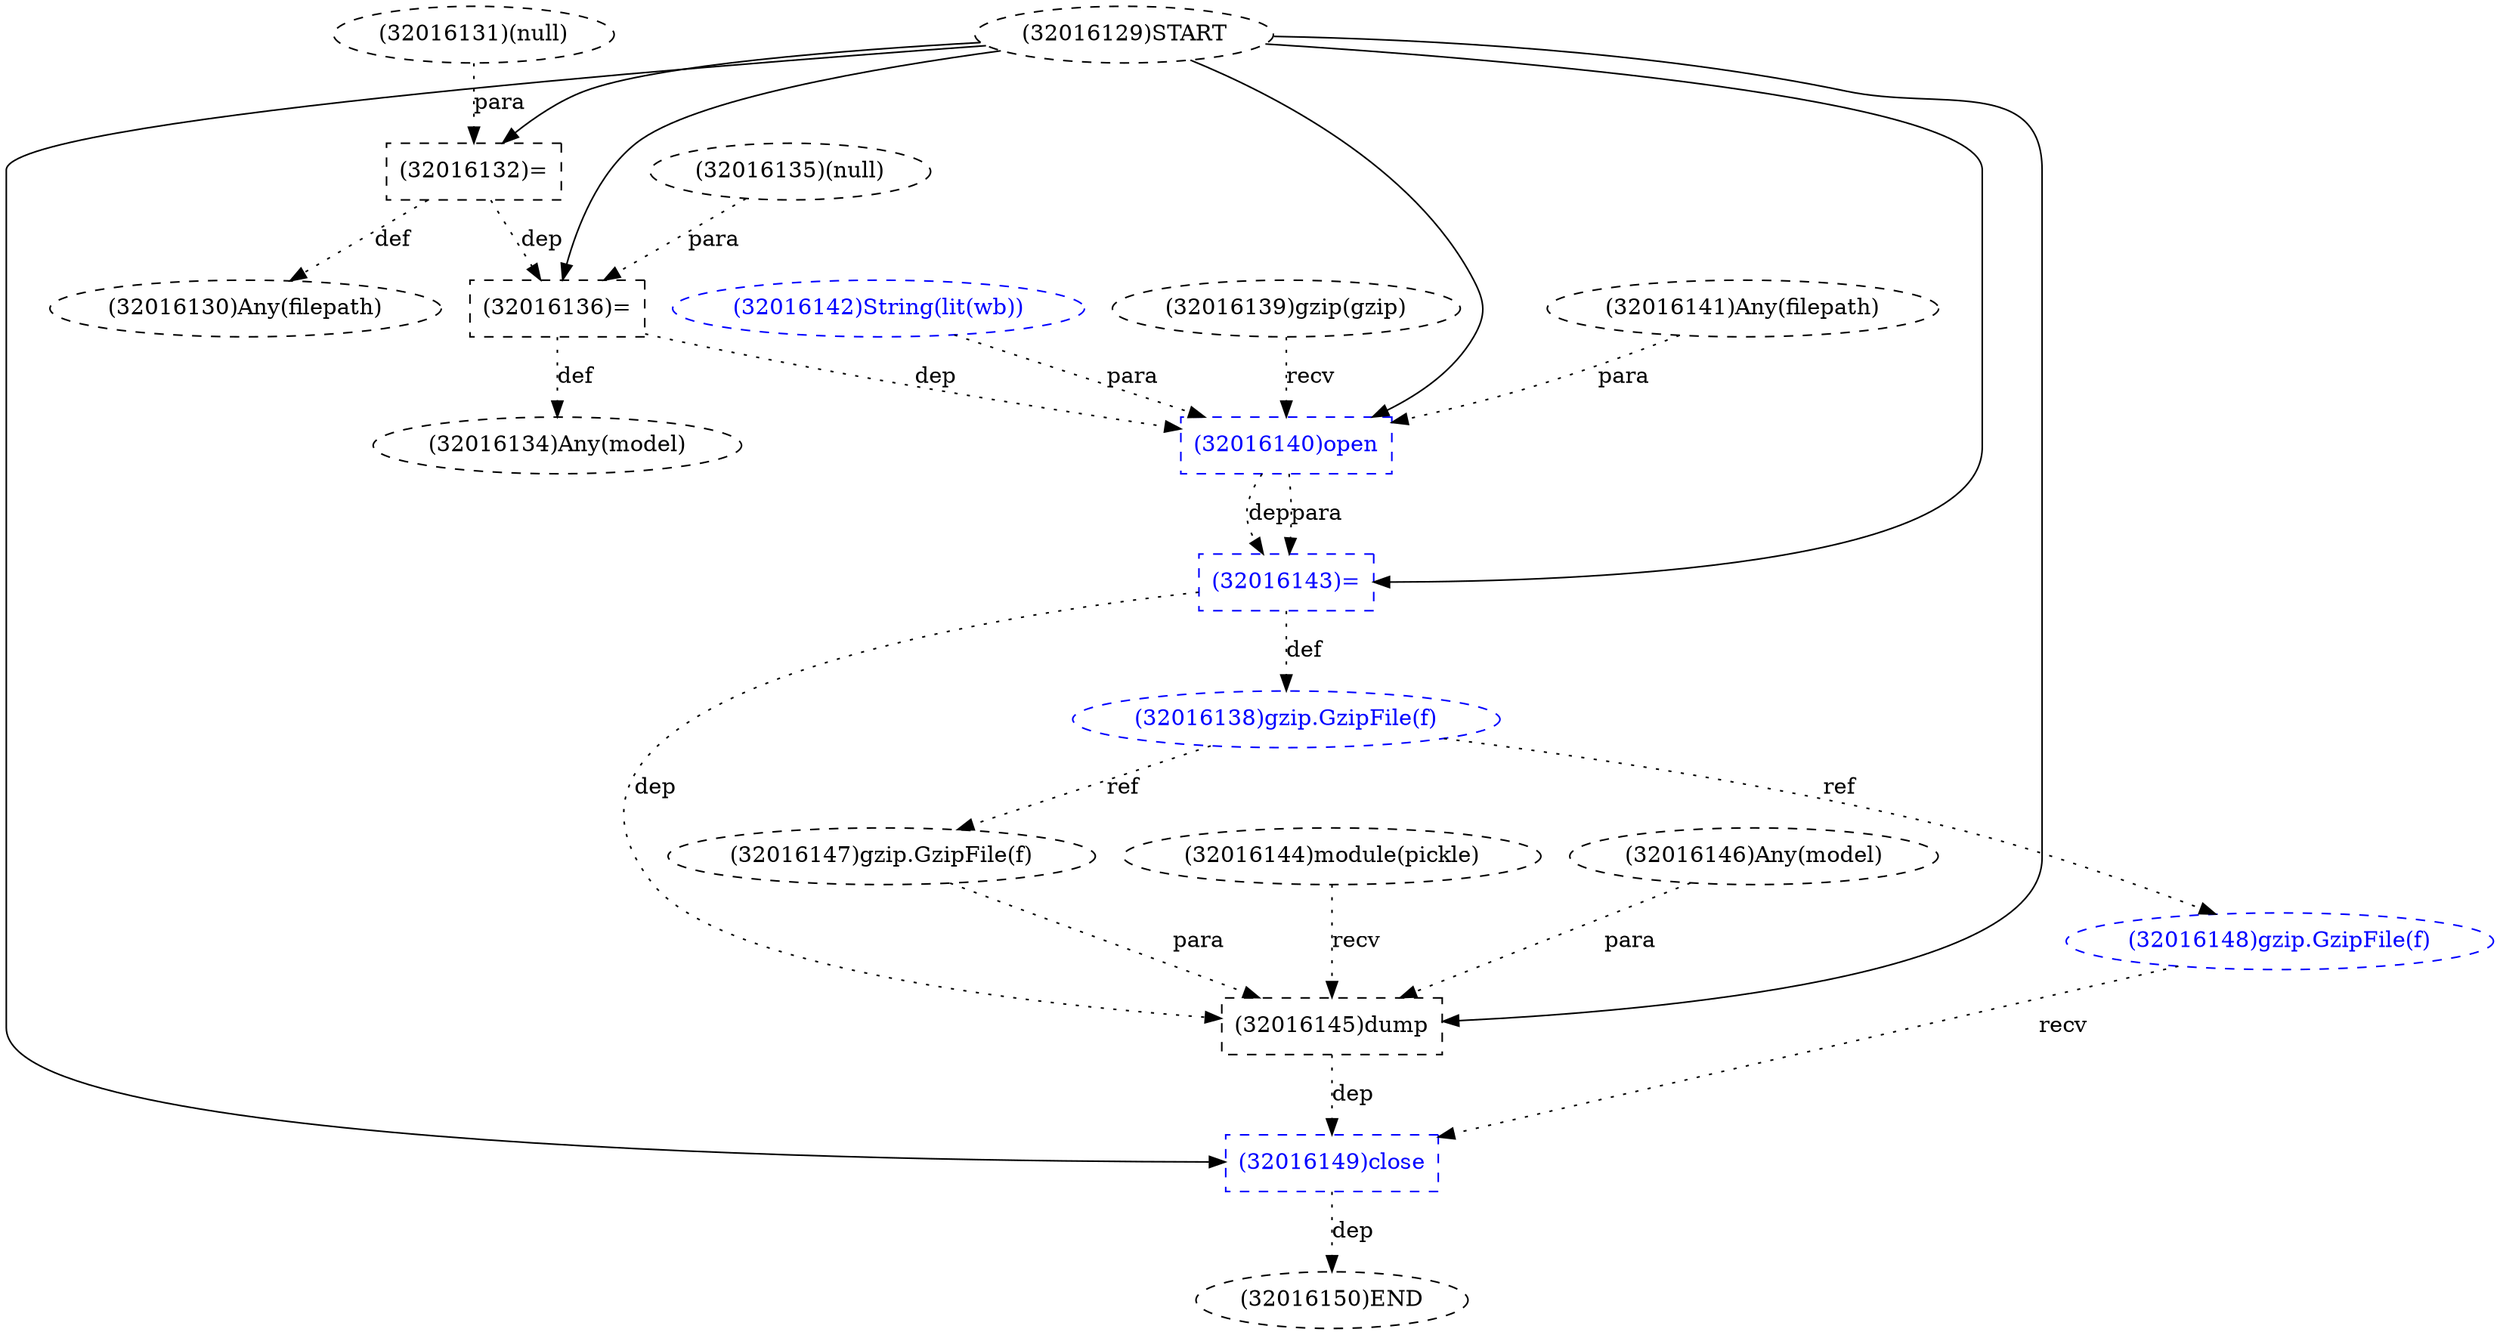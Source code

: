 digraph G {
1 [label="(32016134)Any(model)" shape=ellipse style=dashed]
2 [label="(32016132)=" shape=box style=dashed]
3 [label="(32016149)close" shape=box style=dashed color=blue fontcolor=blue]
4 [label="(32016144)module(pickle)" shape=ellipse style=dashed]
5 [label="(32016147)gzip.GzipFile(f)" shape=ellipse style=dashed]
6 [label="(32016129)START" style=dashed]
7 [label="(32016150)END" style=dashed]
8 [label="(32016140)open" shape=box style=dashed color=blue fontcolor=blue]
9 [label="(32016146)Any(model)" shape=ellipse style=dashed]
10 [label="(32016131)(null)" shape=ellipse style=dashed]
11 [label="(32016136)=" shape=box style=dashed]
12 [label="(32016130)Any(filepath)" shape=ellipse style=dashed]
13 [label="(32016141)Any(filepath)" shape=ellipse style=dashed]
14 [label="(32016148)gzip.GzipFile(f)" shape=ellipse style=dashed color=blue fontcolor=blue]
15 [label="(32016143)=" shape=box style=dashed color=blue fontcolor=blue]
16 [label="(32016145)dump" shape=box style=dashed]
17 [label="(32016135)(null)" shape=ellipse style=dashed]
18 [label="(32016142)String(lit(wb))" shape=ellipse style=dashed color=blue fontcolor=blue]
19 [label="(32016138)gzip.GzipFile(f)" shape=ellipse style=dashed color=blue fontcolor=blue]
20 [label="(32016139)gzip(gzip)" shape=ellipse style=dashed]
11 -> 1 [label="def" style=dotted];
6 -> 2 [label="" style=solid];
10 -> 2 [label="para" style=dotted];
6 -> 3 [label="" style=solid];
14 -> 3 [label="recv" style=dotted];
16 -> 3 [label="dep" style=dotted];
19 -> 5 [label="ref" style=dotted];
3 -> 7 [label="dep" style=dotted];
6 -> 8 [label="" style=solid];
20 -> 8 [label="recv" style=dotted];
13 -> 8 [label="para" style=dotted];
18 -> 8 [label="para" style=dotted];
11 -> 8 [label="dep" style=dotted];
6 -> 11 [label="" style=solid];
17 -> 11 [label="para" style=dotted];
2 -> 11 [label="dep" style=dotted];
2 -> 12 [label="def" style=dotted];
19 -> 14 [label="ref" style=dotted];
6 -> 15 [label="" style=solid];
8 -> 15 [label="dep" style=dotted];
8 -> 15 [label="para" style=dotted];
6 -> 16 [label="" style=solid];
4 -> 16 [label="recv" style=dotted];
9 -> 16 [label="para" style=dotted];
5 -> 16 [label="para" style=dotted];
15 -> 16 [label="dep" style=dotted];
15 -> 19 [label="def" style=dotted];
}
